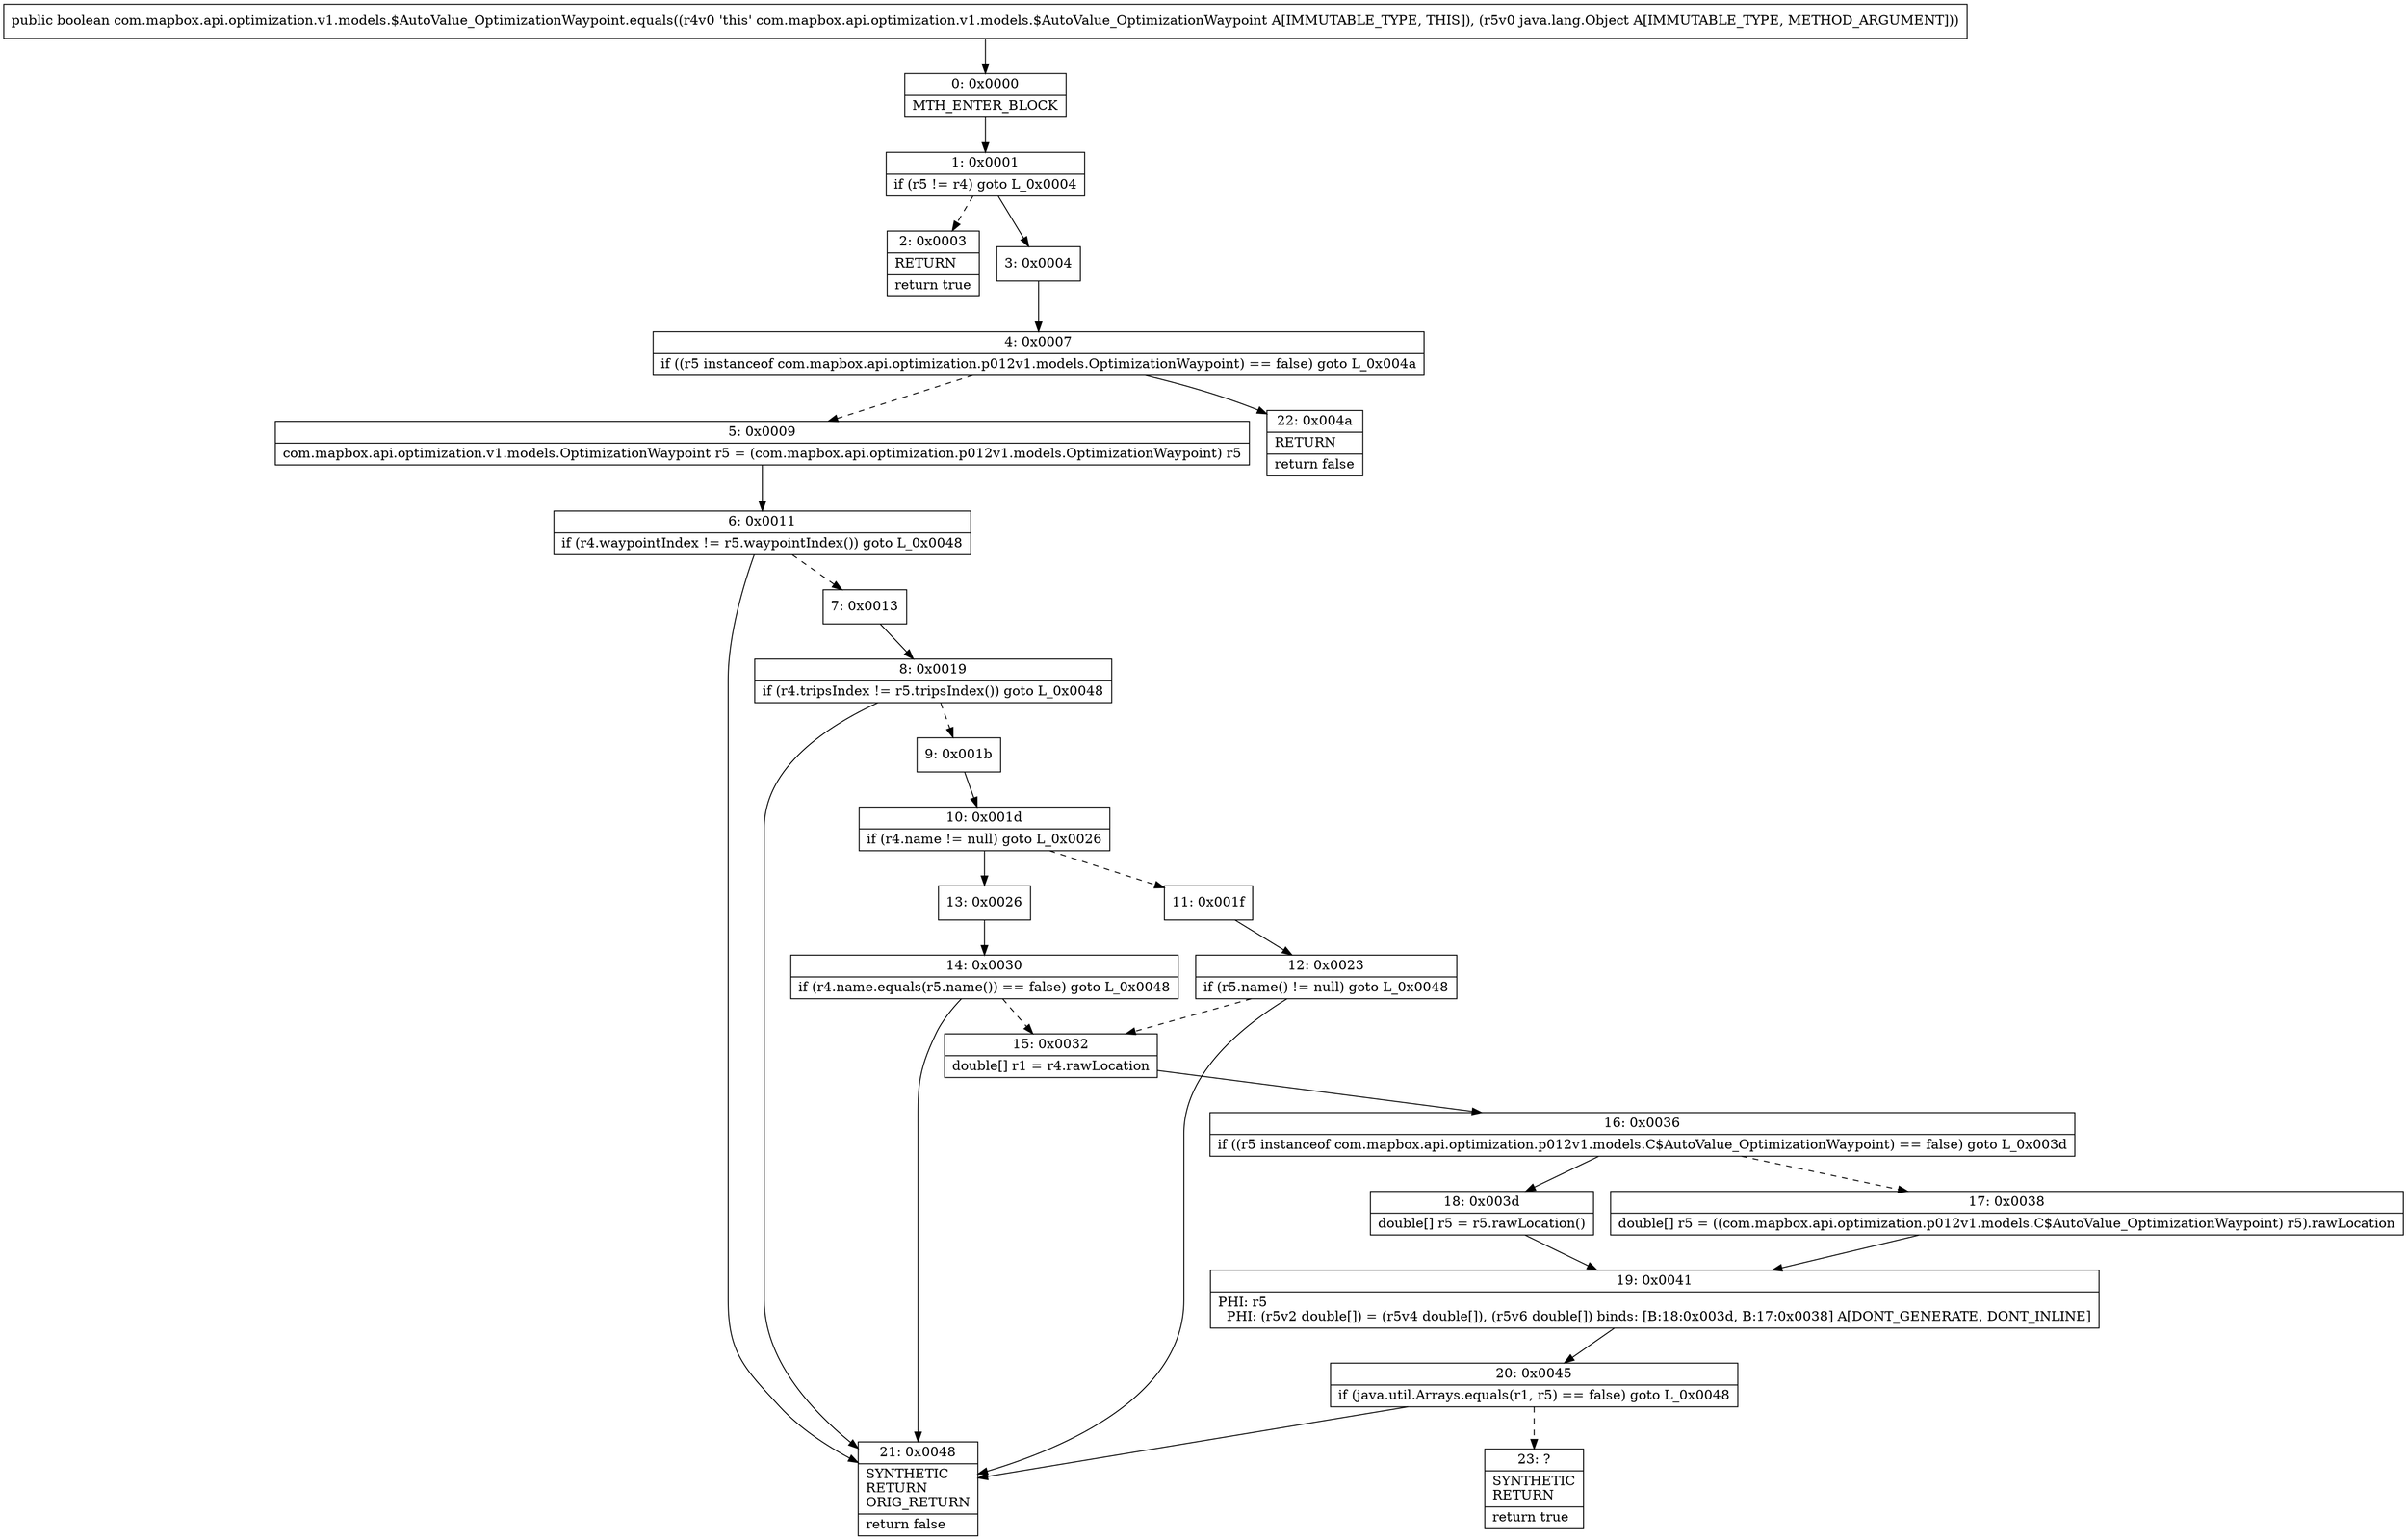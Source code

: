 digraph "CFG forcom.mapbox.api.optimization.v1.models.$AutoValue_OptimizationWaypoint.equals(Ljava\/lang\/Object;)Z" {
Node_0 [shape=record,label="{0\:\ 0x0000|MTH_ENTER_BLOCK\l}"];
Node_1 [shape=record,label="{1\:\ 0x0001|if (r5 != r4) goto L_0x0004\l}"];
Node_2 [shape=record,label="{2\:\ 0x0003|RETURN\l|return true\l}"];
Node_3 [shape=record,label="{3\:\ 0x0004}"];
Node_4 [shape=record,label="{4\:\ 0x0007|if ((r5 instanceof com.mapbox.api.optimization.p012v1.models.OptimizationWaypoint) == false) goto L_0x004a\l}"];
Node_5 [shape=record,label="{5\:\ 0x0009|com.mapbox.api.optimization.v1.models.OptimizationWaypoint r5 = (com.mapbox.api.optimization.p012v1.models.OptimizationWaypoint) r5\l}"];
Node_6 [shape=record,label="{6\:\ 0x0011|if (r4.waypointIndex != r5.waypointIndex()) goto L_0x0048\l}"];
Node_7 [shape=record,label="{7\:\ 0x0013}"];
Node_8 [shape=record,label="{8\:\ 0x0019|if (r4.tripsIndex != r5.tripsIndex()) goto L_0x0048\l}"];
Node_9 [shape=record,label="{9\:\ 0x001b}"];
Node_10 [shape=record,label="{10\:\ 0x001d|if (r4.name != null) goto L_0x0026\l}"];
Node_11 [shape=record,label="{11\:\ 0x001f}"];
Node_12 [shape=record,label="{12\:\ 0x0023|if (r5.name() != null) goto L_0x0048\l}"];
Node_13 [shape=record,label="{13\:\ 0x0026}"];
Node_14 [shape=record,label="{14\:\ 0x0030|if (r4.name.equals(r5.name()) == false) goto L_0x0048\l}"];
Node_15 [shape=record,label="{15\:\ 0x0032|double[] r1 = r4.rawLocation\l}"];
Node_16 [shape=record,label="{16\:\ 0x0036|if ((r5 instanceof com.mapbox.api.optimization.p012v1.models.C$AutoValue_OptimizationWaypoint) == false) goto L_0x003d\l}"];
Node_17 [shape=record,label="{17\:\ 0x0038|double[] r5 = ((com.mapbox.api.optimization.p012v1.models.C$AutoValue_OptimizationWaypoint) r5).rawLocation\l}"];
Node_18 [shape=record,label="{18\:\ 0x003d|double[] r5 = r5.rawLocation()\l}"];
Node_19 [shape=record,label="{19\:\ 0x0041|PHI: r5 \l  PHI: (r5v2 double[]) = (r5v4 double[]), (r5v6 double[]) binds: [B:18:0x003d, B:17:0x0038] A[DONT_GENERATE, DONT_INLINE]\l}"];
Node_20 [shape=record,label="{20\:\ 0x0045|if (java.util.Arrays.equals(r1, r5) == false) goto L_0x0048\l}"];
Node_21 [shape=record,label="{21\:\ 0x0048|SYNTHETIC\lRETURN\lORIG_RETURN\l|return false\l}"];
Node_22 [shape=record,label="{22\:\ 0x004a|RETURN\l|return false\l}"];
Node_23 [shape=record,label="{23\:\ ?|SYNTHETIC\lRETURN\l|return true\l}"];
MethodNode[shape=record,label="{public boolean com.mapbox.api.optimization.v1.models.$AutoValue_OptimizationWaypoint.equals((r4v0 'this' com.mapbox.api.optimization.v1.models.$AutoValue_OptimizationWaypoint A[IMMUTABLE_TYPE, THIS]), (r5v0 java.lang.Object A[IMMUTABLE_TYPE, METHOD_ARGUMENT])) }"];
MethodNode -> Node_0;
Node_0 -> Node_1;
Node_1 -> Node_2[style=dashed];
Node_1 -> Node_3;
Node_3 -> Node_4;
Node_4 -> Node_5[style=dashed];
Node_4 -> Node_22;
Node_5 -> Node_6;
Node_6 -> Node_7[style=dashed];
Node_6 -> Node_21;
Node_7 -> Node_8;
Node_8 -> Node_9[style=dashed];
Node_8 -> Node_21;
Node_9 -> Node_10;
Node_10 -> Node_11[style=dashed];
Node_10 -> Node_13;
Node_11 -> Node_12;
Node_12 -> Node_21;
Node_12 -> Node_15[style=dashed];
Node_13 -> Node_14;
Node_14 -> Node_15[style=dashed];
Node_14 -> Node_21;
Node_15 -> Node_16;
Node_16 -> Node_17[style=dashed];
Node_16 -> Node_18;
Node_17 -> Node_19;
Node_18 -> Node_19;
Node_19 -> Node_20;
Node_20 -> Node_21;
Node_20 -> Node_23[style=dashed];
}

